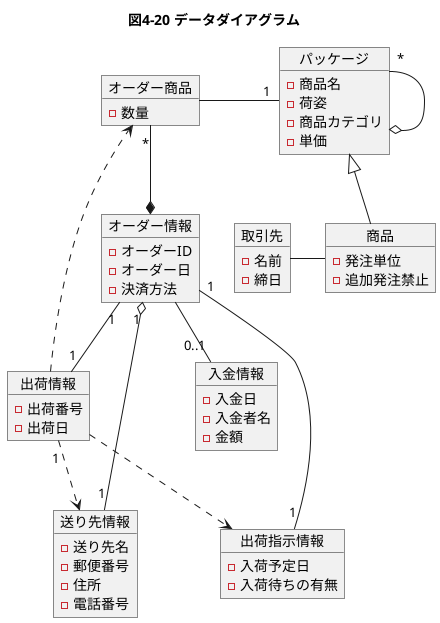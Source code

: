 @startuml
title 図4-20 データダイアグラム
object 入金情報 {
    - 入金日
    - 入金者名
    - 金額
}
object オーダー情報 {
    - オーダーID
    - オーダー日
    - 決済方法
}
object 出荷指示情報 {
    - 入荷予定日
    - 入荷待ちの有無
}
object 送り先情報 {
    - 送り先名
    - 郵便番号
    - 住所
    - 電話番号
}
object オーダー商品 {
    - 数量
}
object 取引先 {
    - 名前
    - 締日
}
object 出荷情報 {
    - 出荷番号
    - 出荷日
}
object パッケージ {
    - 商品名
    - 荷姿
    - 商品カテゴリ
    - 単価
}
object 商品 {
    - 発注単位
    - 追加発注禁止
}
オーダー情報 --"0..1" 入金情報
オーダー情報 "1"--"1" 出荷指示情報
オーダー情報 "1"--"1" 出荷情報
オーダー情報 "1" o--"1" 送り先情報
出荷情報 ..> 出荷指示情報
出荷情報 "1" ..> 送り先情報
出荷情報 ..> オーダー商品
オーダー商品 "*" --* オーダー情報
オーダー商品 -right-"1" パッケージ
パッケージ "*" --o パッケージ
パッケージ <|-- 商品
取引先 -right- 商品
@enduml